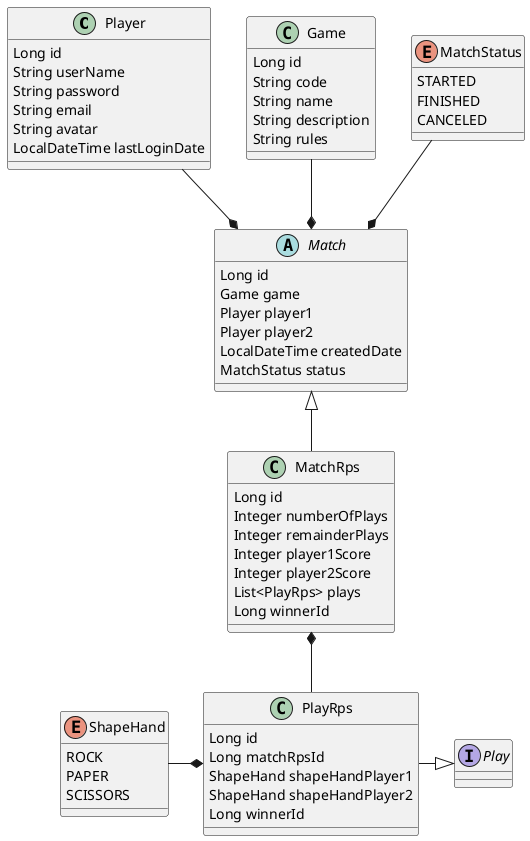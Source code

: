 @startuml

class Player {
    Long id
    String userName
    String password
    String email
    String avatar
    LocalDateTime lastLoginDate
}

class Game {
    Long id
    String code
    String name
    String description
    String rules
}

abstract class Match {
    Long id
    Game game
    Player player1
    Player player2
    LocalDateTime createdDate
    MatchStatus status
}

class MatchRps {
    Long id
    Integer numberOfPlays
    Integer remainderPlays
    Integer player1Score
    Integer player2Score
    List<PlayRps> plays
    Long winnerId
}

interface Play {
}

class PlayRps {
    Long id
    Long matchRpsId
    ShapeHand shapeHandPlayer1
    ShapeHand shapeHandPlayer2
    Long winnerId
}

enum ShapeHand {
    ROCK
    PAPER
    SCISSORS
}

enum MatchStatus {
    STARTED
    FINISHED
    CANCELED
}

MatchStatus --* Match
Game --* Match
Player --* Match
Match <|-- MatchRps
MatchRps *-- PlayRps
PlayRps *-l- ShapeHand
PlayRps -r-|> Play
@enduml
